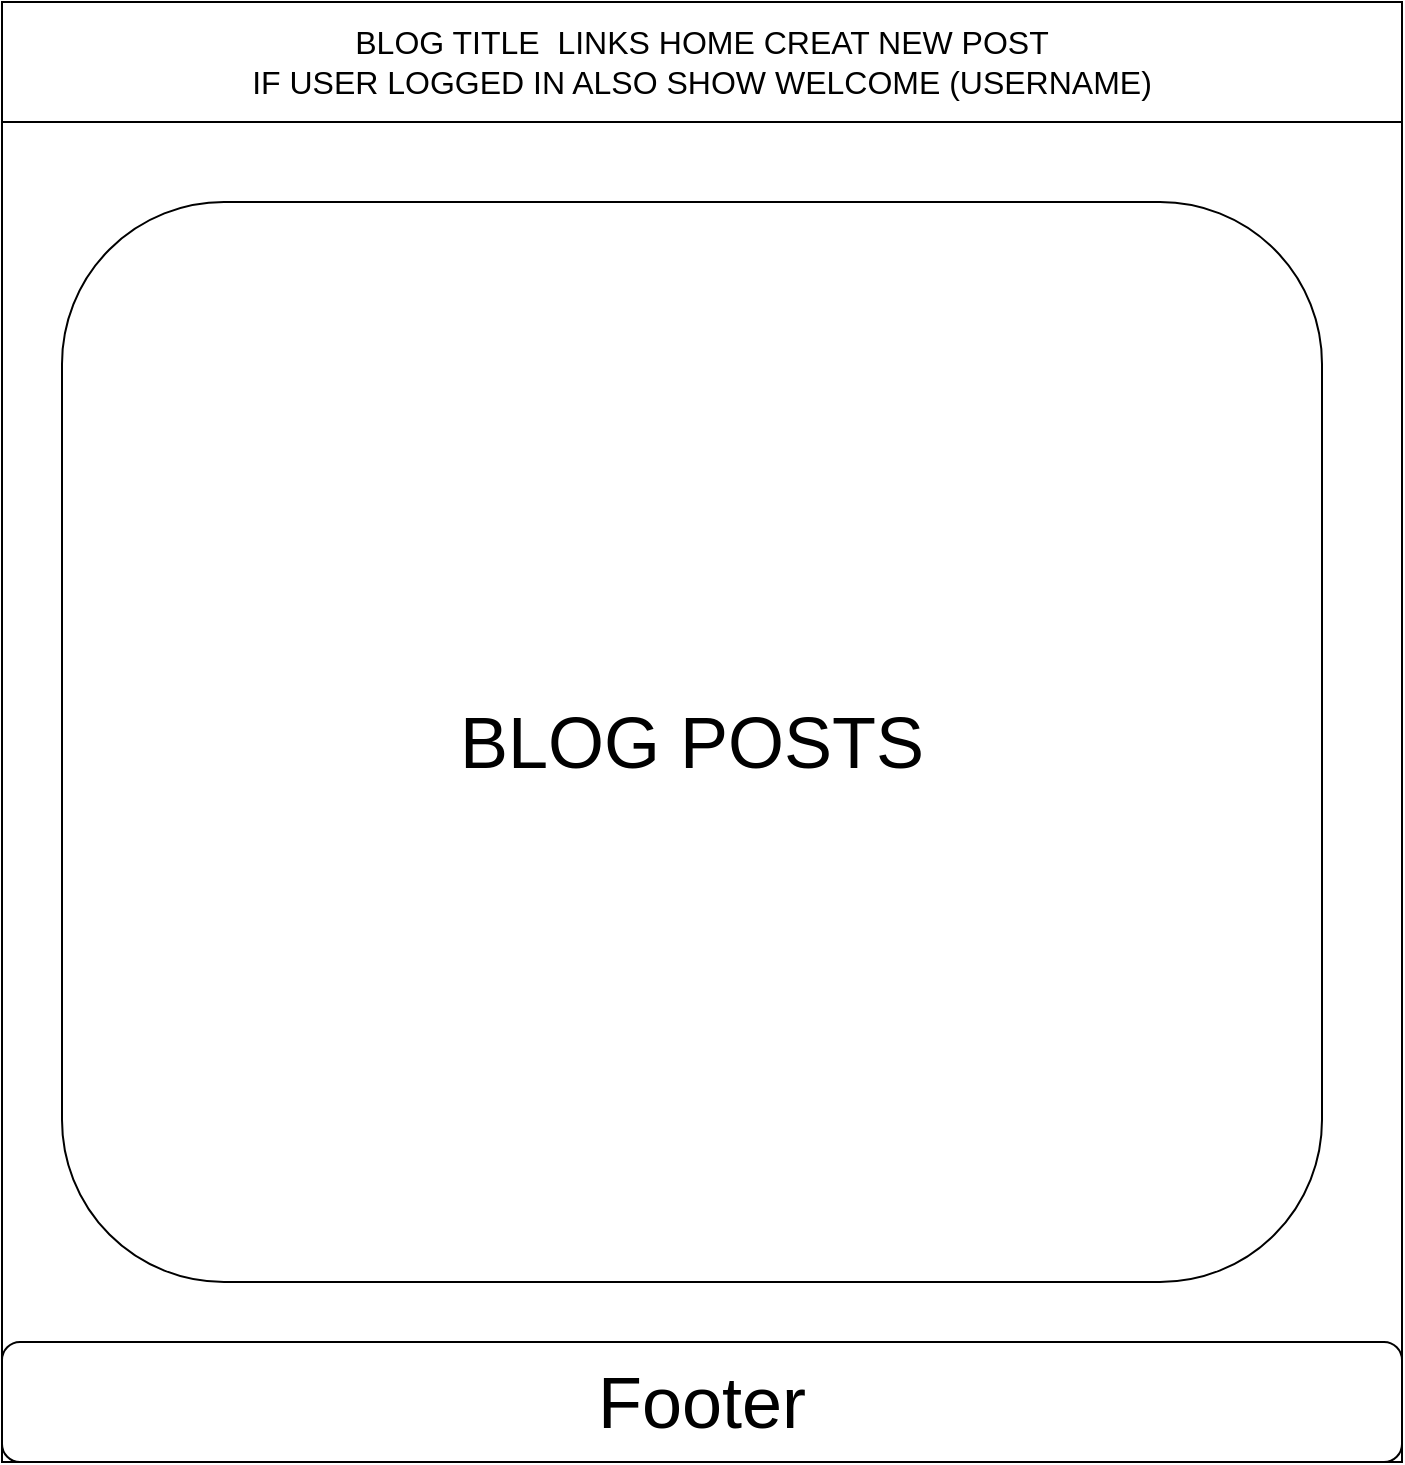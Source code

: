 <mxfile>
    <diagram id="hdBZtnae9xkrTedrDY7W" name="Page-1">
        <mxGraphModel dx="1260" dy="1347" grid="1" gridSize="10" guides="1" tooltips="1" connect="1" arrows="1" fold="1" page="1" pageScale="1" pageWidth="850" pageHeight="1100" math="0" shadow="0">
            <root>
                <mxCell id="0"/>
                <mxCell id="1" parent="0"/>
                <mxCell id="2" value="" style="rounded=0;whiteSpace=wrap;html=1;" vertex="1" parent="1">
                    <mxGeometry x="50" y="40" width="700" height="730" as="geometry"/>
                </mxCell>
                <mxCell id="3" value="&lt;font size=&quot;3&quot;&gt;BLOG TITLE&amp;nbsp; LINKS HOME CREAT NEW POST&lt;br&gt;IF USER LOGGED IN ALSO SHOW WELCOME (USERNAME)&lt;br&gt;&lt;/font&gt;" style="rounded=0;whiteSpace=wrap;html=1;" vertex="1" parent="1">
                    <mxGeometry x="50" y="40" width="700" height="60" as="geometry"/>
                </mxCell>
                <mxCell id="4" value="BLOG POSTS" style="rounded=1;whiteSpace=wrap;html=1;fontSize=36;" vertex="1" parent="1">
                    <mxGeometry x="80" y="140" width="630" height="540" as="geometry"/>
                </mxCell>
                <mxCell id="5" value="Footer" style="rounded=1;whiteSpace=wrap;html=1;fontSize=36;" vertex="1" parent="1">
                    <mxGeometry x="50" y="710" width="700" height="60" as="geometry"/>
                </mxCell>
            </root>
        </mxGraphModel>
    </diagram>
</mxfile>